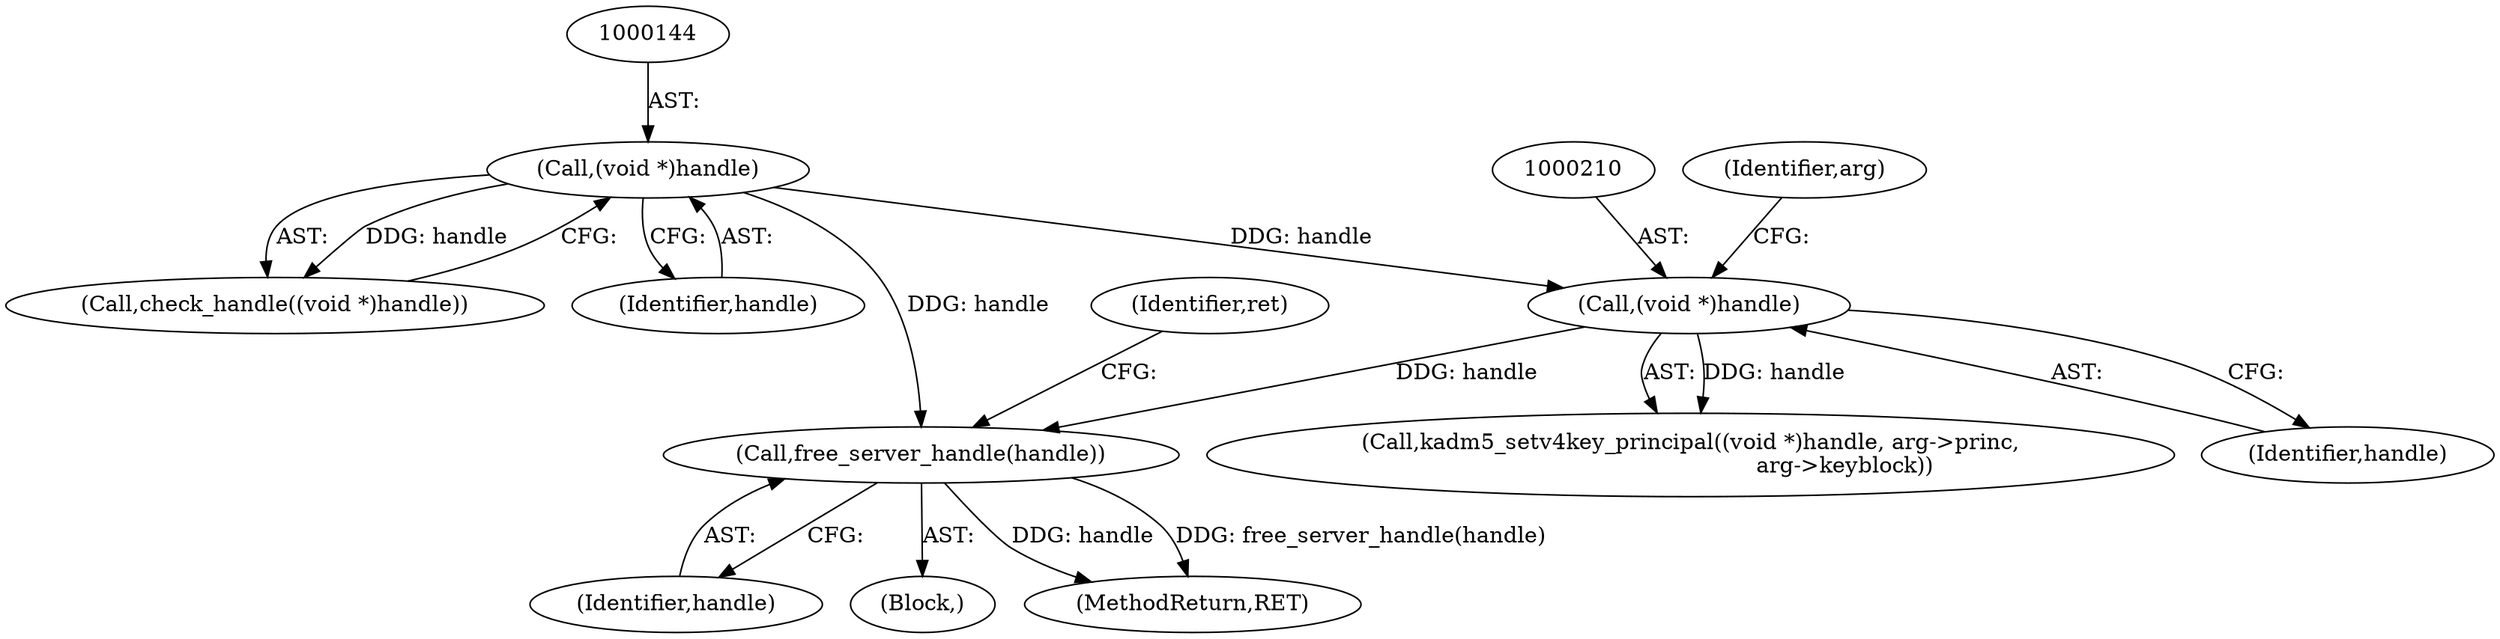 digraph "0_krb5_83ed75feba32e46f736fcce0d96a0445f29b96c2_22@API" {
"1000286" [label="(Call,free_server_handle(handle))"];
"1000209" [label="(Call,(void *)handle)"];
"1000143" [label="(Call,(void *)handle)"];
"1000211" [label="(Identifier,handle)"];
"1000213" [label="(Identifier,arg)"];
"1000287" [label="(Identifier,handle)"];
"1000286" [label="(Call,free_server_handle(handle))"];
"1000209" [label="(Call,(void *)handle)"];
"1000145" [label="(Identifier,handle)"];
"1000103" [label="(Block,)"];
"1000208" [label="(Call,kadm5_setv4key_principal((void *)handle, arg->princ,\n                                            arg->keyblock))"];
"1000142" [label="(Call,check_handle((void *)handle))"];
"1000290" [label="(Identifier,ret)"];
"1000143" [label="(Call,(void *)handle)"];
"1000291" [label="(MethodReturn,RET)"];
"1000286" -> "1000103"  [label="AST: "];
"1000286" -> "1000287"  [label="CFG: "];
"1000287" -> "1000286"  [label="AST: "];
"1000290" -> "1000286"  [label="CFG: "];
"1000286" -> "1000291"  [label="DDG: free_server_handle(handle)"];
"1000286" -> "1000291"  [label="DDG: handle"];
"1000209" -> "1000286"  [label="DDG: handle"];
"1000143" -> "1000286"  [label="DDG: handle"];
"1000209" -> "1000208"  [label="AST: "];
"1000209" -> "1000211"  [label="CFG: "];
"1000210" -> "1000209"  [label="AST: "];
"1000211" -> "1000209"  [label="AST: "];
"1000213" -> "1000209"  [label="CFG: "];
"1000209" -> "1000208"  [label="DDG: handle"];
"1000143" -> "1000209"  [label="DDG: handle"];
"1000143" -> "1000142"  [label="AST: "];
"1000143" -> "1000145"  [label="CFG: "];
"1000144" -> "1000143"  [label="AST: "];
"1000145" -> "1000143"  [label="AST: "];
"1000142" -> "1000143"  [label="CFG: "];
"1000143" -> "1000142"  [label="DDG: handle"];
}
